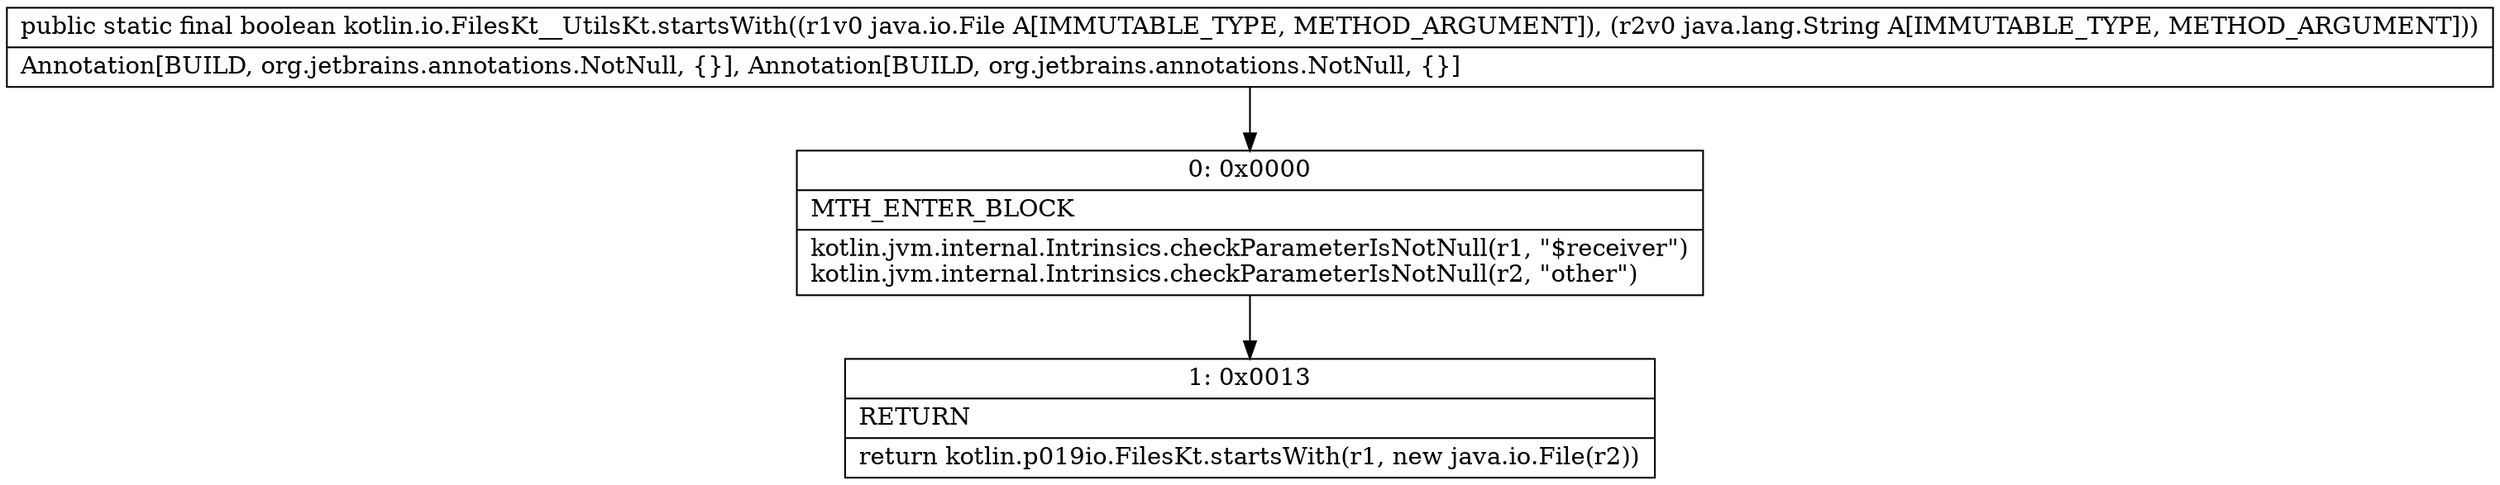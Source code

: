 digraph "CFG forkotlin.io.FilesKt__UtilsKt.startsWith(Ljava\/io\/File;Ljava\/lang\/String;)Z" {
Node_0 [shape=record,label="{0\:\ 0x0000|MTH_ENTER_BLOCK\l|kotlin.jvm.internal.Intrinsics.checkParameterIsNotNull(r1, \"$receiver\")\lkotlin.jvm.internal.Intrinsics.checkParameterIsNotNull(r2, \"other\")\l}"];
Node_1 [shape=record,label="{1\:\ 0x0013|RETURN\l|return kotlin.p019io.FilesKt.startsWith(r1, new java.io.File(r2))\l}"];
MethodNode[shape=record,label="{public static final boolean kotlin.io.FilesKt__UtilsKt.startsWith((r1v0 java.io.File A[IMMUTABLE_TYPE, METHOD_ARGUMENT]), (r2v0 java.lang.String A[IMMUTABLE_TYPE, METHOD_ARGUMENT]))  | Annotation[BUILD, org.jetbrains.annotations.NotNull, \{\}], Annotation[BUILD, org.jetbrains.annotations.NotNull, \{\}]\l}"];
MethodNode -> Node_0;
Node_0 -> Node_1;
}

